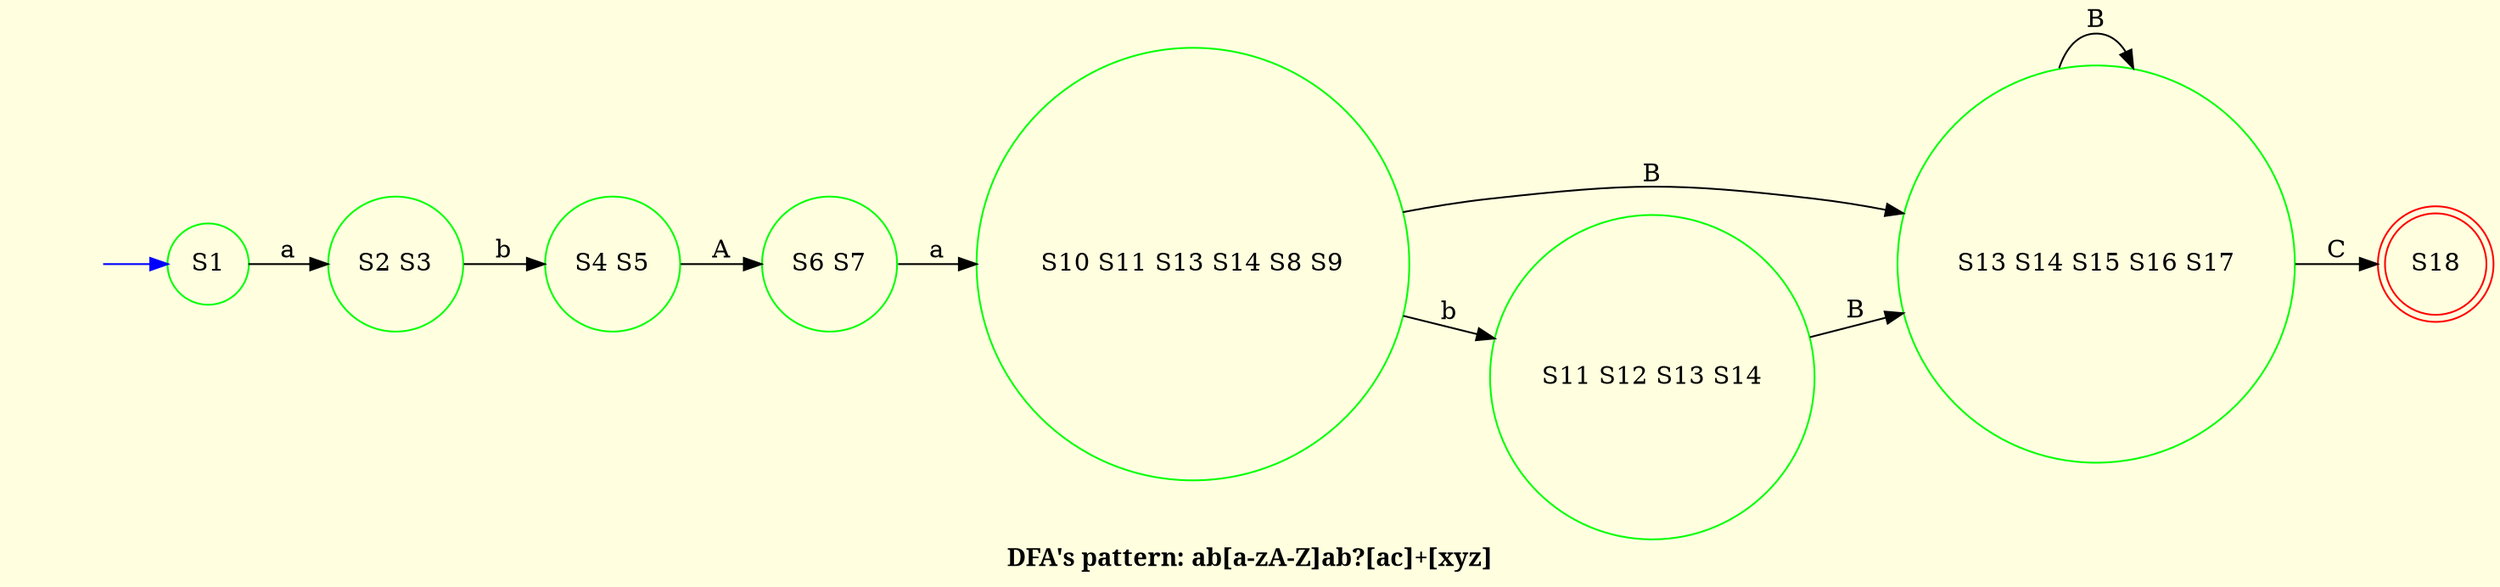 digraph DFA {
	"" [color=blue shape=none]
	"" -> S1 [color=blue]
	S1 [color=green shape=circle]
	S1 -> "S2 S3" [label=a color=black]
	"S2 S3" [color=green shape=circle]
	"S2 S3" -> "S4 S5" [label=b color=black]
	"S4 S5" [color=green shape=circle]
	"S4 S5" -> "S6 S7" [label=A color=black]
	"S6 S7" [color=green shape=circle]
	"S6 S7" -> "S10 S11 S13 S14 S8 S9" [label=a color=black]
	"S10 S11 S13 S14 S8 S9" [color=green shape=circle]
	"S10 S11 S13 S14 S8 S9" -> "S13 S14 S15 S16 S17" [label=B color=black]
	"S10 S11 S13 S14 S8 S9" -> "S11 S12 S13 S14" [label=b color=black]
	"S13 S14 S15 S16 S17" [color=green shape=circle]
	"S13 S14 S15 S16 S17" -> S18 [label=C color=black]
	"S13 S14 S15 S16 S17" -> "S13 S14 S15 S16 S17" [label=B color=black]
	"S11 S12 S13 S14" [color=green shape=circle]
	"S11 S12 S13 S14" -> "S13 S14 S15 S16 S17" [label=B color=black]
	S18 [color=red shape=doublecircle]
	bgcolor=lightyellow fontname=bold label="DFA's pattern: ab[a-zA-Z]ab?[ac]+[xyz]" rankdir=LR
}
